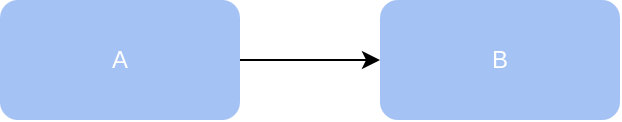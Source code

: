 <mxfile>
    <diagram id="OMieZAw4sM0bIvnQAvks" name="Page-1">
        <mxGraphModel dx="1693" dy="820" grid="1" gridSize="10" guides="1" tooltips="1" connect="1" arrows="1" fold="1" page="1" pageScale="1" pageWidth="850" pageHeight="1100" math="0" shadow="0">
            <root>
                <mxCell id="0"/>
                <mxCell id="1" parent="0"/>
                <mxCell id="7" style="edgeStyle=none;html=1;entryX=0;entryY=0.5;entryDx=0;entryDy=0;" parent="1" source="2" target="6" edge="1">
                    <mxGeometry relative="1" as="geometry"/>
                </mxCell>
                <mxCell id="2" value="&lt;font color=&quot;#ffffff&quot;&gt;A&lt;/font&gt;" style="rounded=1;whiteSpace=wrap;html=1;fillColor=#a4c2f4;strokeColor=none;" parent="1" vertex="1">
                    <mxGeometry x="40" y="40" width="120" height="60" as="geometry"/>
                </mxCell>
                <mxCell id="6" value="&lt;font color=&quot;#ffffff&quot;&gt;B&lt;/font&gt;" style="rounded=1;whiteSpace=wrap;html=1;fillColor=#a4c2f4;strokeColor=none;" parent="1" vertex="1">
                    <mxGeometry x="230" y="40" width="120" height="60" as="geometry"/>
                </mxCell>
            </root>
        </mxGraphModel>
    </diagram>
</mxfile>
